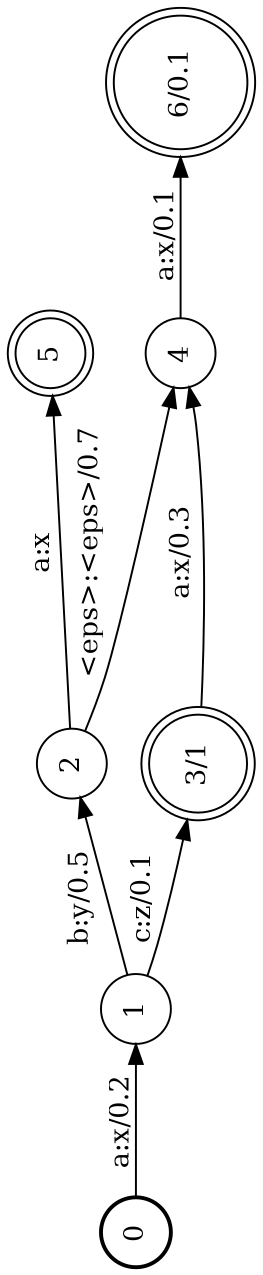 digraph FST {
rankdir = LR;
size = "8.5,11";
label = "";
center = 1;
orientation = Landscape;
ranksep = "0.4";
nodesep = "0.25";
0 [label = "0", shape = circle, style = bold, fontsize = 14]
	0 -> 1 [label = "a:x/0.2", fontsize = 14];
1 [label = "1", shape = circle, style = solid, fontsize = 14]
	1 -> 2 [label = "b:y/0.5", fontsize = 14];
	1 -> 3 [label = "c:z/0.1", fontsize = 14];
2 [label = "2", shape = circle, style = solid, fontsize = 14]
	2 -> 4 [label = "<eps>:<eps>/0.7", fontsize = 14];
	2 -> 5 [label = "a:x", fontsize = 14];
3 [label = "3/1", shape = doublecircle, style = solid, fontsize = 14]
	3 -> 4 [label = "a:x/0.3", fontsize = 14];
4 [label = "4", shape = circle, style = solid, fontsize = 14]
	4 -> 6 [label = "a:x/0.1", fontsize = 14];
5 [label = "5", shape = doublecircle, style = solid, fontsize = 14]
6 [label = "6/0.1", shape = doublecircle, style = solid, fontsize = 14]
}
